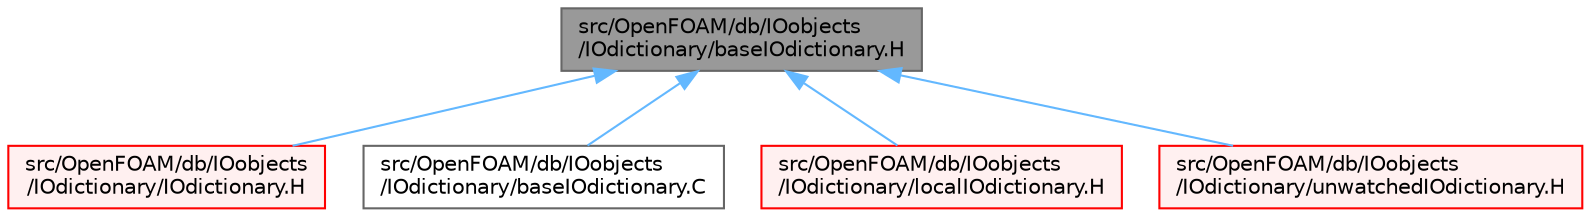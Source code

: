 digraph "src/OpenFOAM/db/IOobjects/IOdictionary/baseIOdictionary.H"
{
 // LATEX_PDF_SIZE
  bgcolor="transparent";
  edge [fontname=Helvetica,fontsize=10,labelfontname=Helvetica,labelfontsize=10];
  node [fontname=Helvetica,fontsize=10,shape=box,height=0.2,width=0.4];
  Node1 [id="Node000001",label="src/OpenFOAM/db/IOobjects\l/IOdictionary/baseIOdictionary.H",height=0.2,width=0.4,color="gray40", fillcolor="grey60", style="filled", fontcolor="black",tooltip=" "];
  Node1 -> Node2 [id="edge1_Node000001_Node000002",dir="back",color="steelblue1",style="solid",tooltip=" "];
  Node2 [id="Node000002",label="src/OpenFOAM/db/IOobjects\l/IOdictionary/IOdictionary.H",height=0.2,width=0.4,color="red", fillcolor="#FFF0F0", style="filled",URL="$IOdictionary_8H.html",tooltip=" "];
  Node1 -> Node76 [id="edge2_Node000001_Node000076",dir="back",color="steelblue1",style="solid",tooltip=" "];
  Node76 [id="Node000076",label="src/OpenFOAM/db/IOobjects\l/IOdictionary/baseIOdictionary.C",height=0.2,width=0.4,color="grey40", fillcolor="white", style="filled",URL="$baseIOdictionary_8C.html",tooltip=" "];
  Node1 -> Node3959 [id="edge3_Node000001_Node003959",dir="back",color="steelblue1",style="solid",tooltip=" "];
  Node3959 [id="Node003959",label="src/OpenFOAM/db/IOobjects\l/IOdictionary/localIOdictionary.H",height=0.2,width=0.4,color="red", fillcolor="#FFF0F0", style="filled",URL="$localIOdictionary_8H.html",tooltip=" "];
  Node1 -> Node3962 [id="edge4_Node000001_Node003962",dir="back",color="steelblue1",style="solid",tooltip=" "];
  Node3962 [id="Node003962",label="src/OpenFOAM/db/IOobjects\l/IOdictionary/unwatchedIOdictionary.H",height=0.2,width=0.4,color="red", fillcolor="#FFF0F0", style="filled",URL="$unwatchedIOdictionary_8H.html",tooltip=" "];
}
